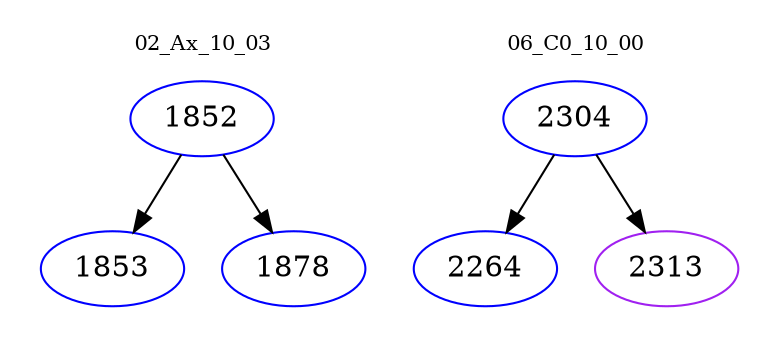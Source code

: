 digraph{
subgraph cluster_0 {
color = white
label = "02_Ax_10_03";
fontsize=10;
T0_1852 [label="1852", color="blue"]
T0_1852 -> T0_1853 [color="black"]
T0_1853 [label="1853", color="blue"]
T0_1852 -> T0_1878 [color="black"]
T0_1878 [label="1878", color="blue"]
}
subgraph cluster_1 {
color = white
label = "06_C0_10_00";
fontsize=10;
T1_2304 [label="2304", color="blue"]
T1_2304 -> T1_2264 [color="black"]
T1_2264 [label="2264", color="blue"]
T1_2304 -> T1_2313 [color="black"]
T1_2313 [label="2313", color="purple"]
}
}
